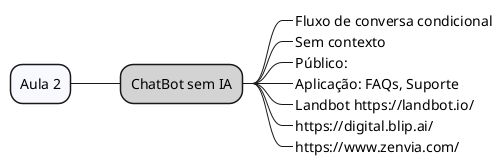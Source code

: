 @startmindmap

*[#F8F8FF] Aula 2

**[#LightGray] ChatBot sem IA

***_ Fluxo de conversa condicional
***_ Sem contexto
***_ Público: 
***_ Aplicação: FAQs, Suporte
***_ Landbot https://landbot.io/
***_ https://digital.blip.ai/
***_ https://www.zenvia.com/

left side

@endmindmap